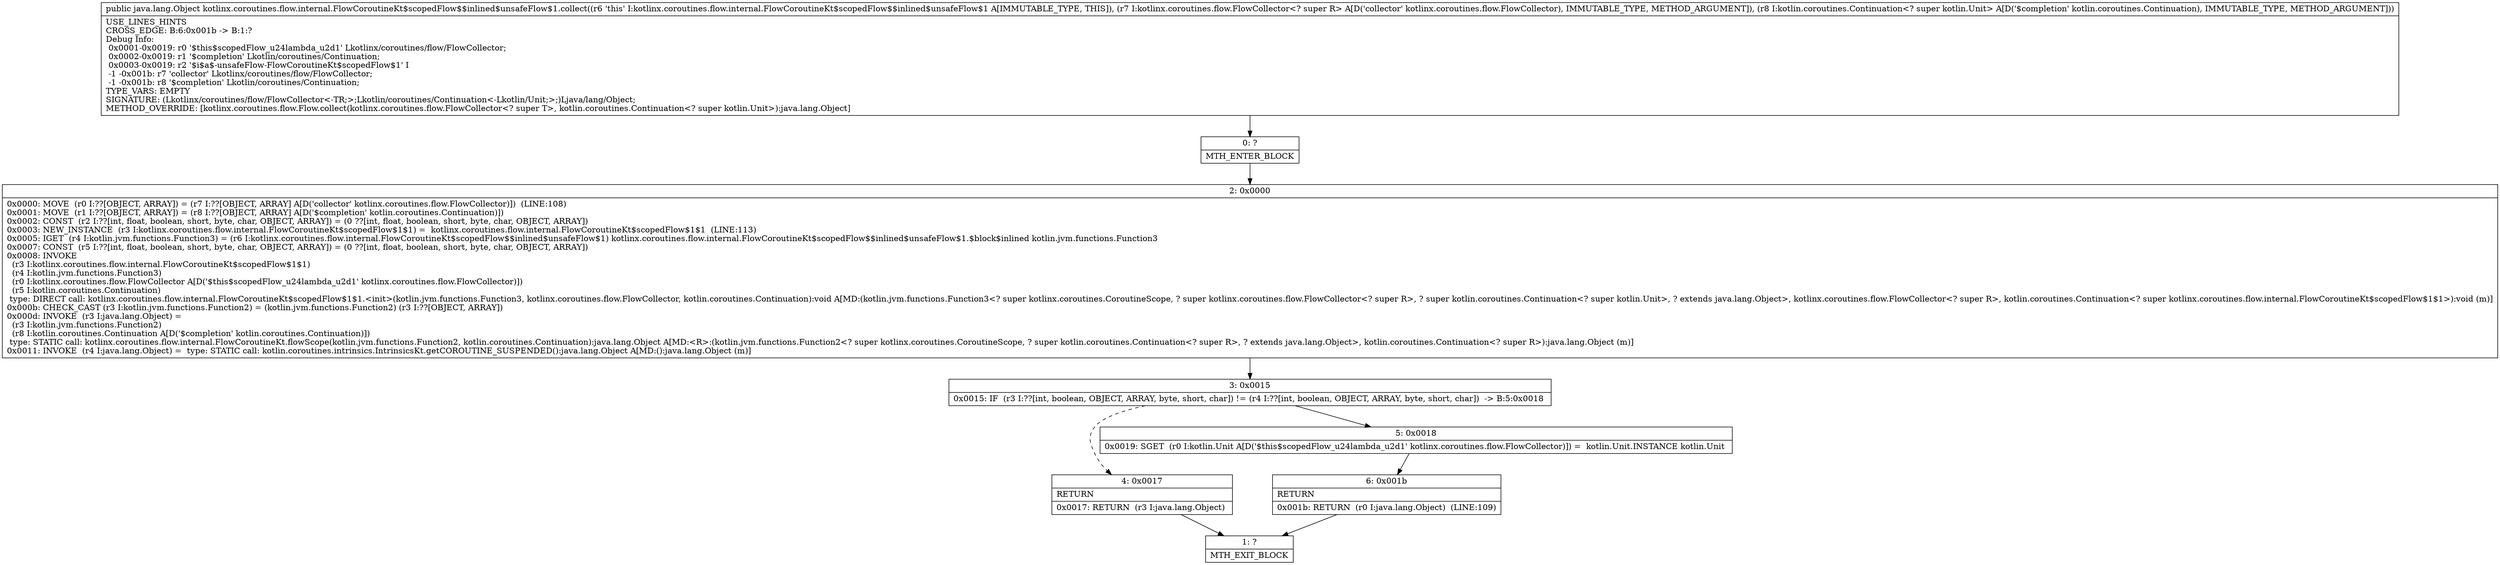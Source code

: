 digraph "CFG forkotlinx.coroutines.flow.internal.FlowCoroutineKt$scopedFlow$$inlined$unsafeFlow$1.collect(Lkotlinx\/coroutines\/flow\/FlowCollector;Lkotlin\/coroutines\/Continuation;)Ljava\/lang\/Object;" {
Node_0 [shape=record,label="{0\:\ ?|MTH_ENTER_BLOCK\l}"];
Node_2 [shape=record,label="{2\:\ 0x0000|0x0000: MOVE  (r0 I:??[OBJECT, ARRAY]) = (r7 I:??[OBJECT, ARRAY] A[D('collector' kotlinx.coroutines.flow.FlowCollector)])  (LINE:108)\l0x0001: MOVE  (r1 I:??[OBJECT, ARRAY]) = (r8 I:??[OBJECT, ARRAY] A[D('$completion' kotlin.coroutines.Continuation)]) \l0x0002: CONST  (r2 I:??[int, float, boolean, short, byte, char, OBJECT, ARRAY]) = (0 ??[int, float, boolean, short, byte, char, OBJECT, ARRAY]) \l0x0003: NEW_INSTANCE  (r3 I:kotlinx.coroutines.flow.internal.FlowCoroutineKt$scopedFlow$1$1) =  kotlinx.coroutines.flow.internal.FlowCoroutineKt$scopedFlow$1$1  (LINE:113)\l0x0005: IGET  (r4 I:kotlin.jvm.functions.Function3) = (r6 I:kotlinx.coroutines.flow.internal.FlowCoroutineKt$scopedFlow$$inlined$unsafeFlow$1) kotlinx.coroutines.flow.internal.FlowCoroutineKt$scopedFlow$$inlined$unsafeFlow$1.$block$inlined kotlin.jvm.functions.Function3 \l0x0007: CONST  (r5 I:??[int, float, boolean, short, byte, char, OBJECT, ARRAY]) = (0 ??[int, float, boolean, short, byte, char, OBJECT, ARRAY]) \l0x0008: INVOKE  \l  (r3 I:kotlinx.coroutines.flow.internal.FlowCoroutineKt$scopedFlow$1$1)\l  (r4 I:kotlin.jvm.functions.Function3)\l  (r0 I:kotlinx.coroutines.flow.FlowCollector A[D('$this$scopedFlow_u24lambda_u2d1' kotlinx.coroutines.flow.FlowCollector)])\l  (r5 I:kotlin.coroutines.Continuation)\l type: DIRECT call: kotlinx.coroutines.flow.internal.FlowCoroutineKt$scopedFlow$1$1.\<init\>(kotlin.jvm.functions.Function3, kotlinx.coroutines.flow.FlowCollector, kotlin.coroutines.Continuation):void A[MD:(kotlin.jvm.functions.Function3\<? super kotlinx.coroutines.CoroutineScope, ? super kotlinx.coroutines.flow.FlowCollector\<? super R\>, ? super kotlin.coroutines.Continuation\<? super kotlin.Unit\>, ? extends java.lang.Object\>, kotlinx.coroutines.flow.FlowCollector\<? super R\>, kotlin.coroutines.Continuation\<? super kotlinx.coroutines.flow.internal.FlowCoroutineKt$scopedFlow$1$1\>):void (m)]\l0x000b: CHECK_CAST (r3 I:kotlin.jvm.functions.Function2) = (kotlin.jvm.functions.Function2) (r3 I:??[OBJECT, ARRAY]) \l0x000d: INVOKE  (r3 I:java.lang.Object) = \l  (r3 I:kotlin.jvm.functions.Function2)\l  (r8 I:kotlin.coroutines.Continuation A[D('$completion' kotlin.coroutines.Continuation)])\l type: STATIC call: kotlinx.coroutines.flow.internal.FlowCoroutineKt.flowScope(kotlin.jvm.functions.Function2, kotlin.coroutines.Continuation):java.lang.Object A[MD:\<R\>:(kotlin.jvm.functions.Function2\<? super kotlinx.coroutines.CoroutineScope, ? super kotlin.coroutines.Continuation\<? super R\>, ? extends java.lang.Object\>, kotlin.coroutines.Continuation\<? super R\>):java.lang.Object (m)]\l0x0011: INVOKE  (r4 I:java.lang.Object) =  type: STATIC call: kotlin.coroutines.intrinsics.IntrinsicsKt.getCOROUTINE_SUSPENDED():java.lang.Object A[MD:():java.lang.Object (m)]\l}"];
Node_3 [shape=record,label="{3\:\ 0x0015|0x0015: IF  (r3 I:??[int, boolean, OBJECT, ARRAY, byte, short, char]) != (r4 I:??[int, boolean, OBJECT, ARRAY, byte, short, char])  \-\> B:5:0x0018 \l}"];
Node_4 [shape=record,label="{4\:\ 0x0017|RETURN\l|0x0017: RETURN  (r3 I:java.lang.Object) \l}"];
Node_1 [shape=record,label="{1\:\ ?|MTH_EXIT_BLOCK\l}"];
Node_5 [shape=record,label="{5\:\ 0x0018|0x0019: SGET  (r0 I:kotlin.Unit A[D('$this$scopedFlow_u24lambda_u2d1' kotlinx.coroutines.flow.FlowCollector)]) =  kotlin.Unit.INSTANCE kotlin.Unit \l}"];
Node_6 [shape=record,label="{6\:\ 0x001b|RETURN\l|0x001b: RETURN  (r0 I:java.lang.Object)  (LINE:109)\l}"];
MethodNode[shape=record,label="{public java.lang.Object kotlinx.coroutines.flow.internal.FlowCoroutineKt$scopedFlow$$inlined$unsafeFlow$1.collect((r6 'this' I:kotlinx.coroutines.flow.internal.FlowCoroutineKt$scopedFlow$$inlined$unsafeFlow$1 A[IMMUTABLE_TYPE, THIS]), (r7 I:kotlinx.coroutines.flow.FlowCollector\<? super R\> A[D('collector' kotlinx.coroutines.flow.FlowCollector), IMMUTABLE_TYPE, METHOD_ARGUMENT]), (r8 I:kotlin.coroutines.Continuation\<? super kotlin.Unit\> A[D('$completion' kotlin.coroutines.Continuation), IMMUTABLE_TYPE, METHOD_ARGUMENT]))  | USE_LINES_HINTS\lCROSS_EDGE: B:6:0x001b \-\> B:1:?\lDebug Info:\l  0x0001\-0x0019: r0 '$this$scopedFlow_u24lambda_u2d1' Lkotlinx\/coroutines\/flow\/FlowCollector;\l  0x0002\-0x0019: r1 '$completion' Lkotlin\/coroutines\/Continuation;\l  0x0003\-0x0019: r2 '$i$a$\-unsafeFlow\-FlowCoroutineKt$scopedFlow$1' I\l  \-1 \-0x001b: r7 'collector' Lkotlinx\/coroutines\/flow\/FlowCollector;\l  \-1 \-0x001b: r8 '$completion' Lkotlin\/coroutines\/Continuation;\lTYPE_VARS: EMPTY\lSIGNATURE: (Lkotlinx\/coroutines\/flow\/FlowCollector\<\-TR;\>;Lkotlin\/coroutines\/Continuation\<\-Lkotlin\/Unit;\>;)Ljava\/lang\/Object;\lMETHOD_OVERRIDE: [kotlinx.coroutines.flow.Flow.collect(kotlinx.coroutines.flow.FlowCollector\<? super T\>, kotlin.coroutines.Continuation\<? super kotlin.Unit\>):java.lang.Object]\l}"];
MethodNode -> Node_0;Node_0 -> Node_2;
Node_2 -> Node_3;
Node_3 -> Node_4[style=dashed];
Node_3 -> Node_5;
Node_4 -> Node_1;
Node_5 -> Node_6;
Node_6 -> Node_1;
}

